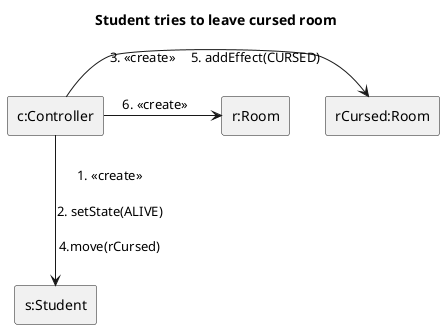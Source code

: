 @startuml student_leave_curse
title Student tries to leave cursed room
skinparam linestyle ortho
rectangle "c:Controller" as c
rectangle "rCursed:Room" as r1
rectangle "r:Room" as r2
rectangle "s:Student" as s
c --> s: 1. <<create>>\n\n2. setState(ALIVE)\n\n4.move(rCursed)
c -> r1: 3. <<create>>\t5. addEffect(CURSED)
c -> r2: 6. <<create>>\t
@enduml